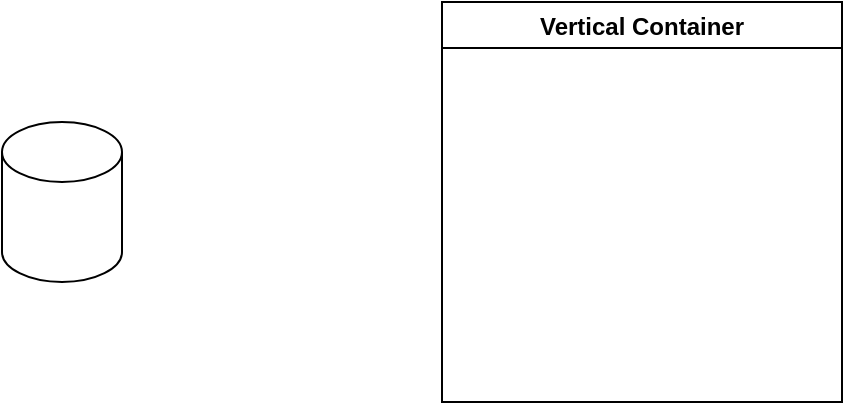 <mxfile version="14.9.2" type="github">
  <diagram id="OJPvsWOSNtd5hfVKmp69" name="Page-1">
    <mxGraphModel dx="1426" dy="794" grid="1" gridSize="10" guides="1" tooltips="1" connect="1" arrows="1" fold="1" page="1" pageScale="1" pageWidth="827" pageHeight="1169" math="0" shadow="0">
      <root>
        <mxCell id="0" />
        <mxCell id="1" parent="0" />
        <mxCell id="GgKX9jksrGjFBrsgbLyw-6" value="" style="shape=cylinder3;whiteSpace=wrap;html=1;boundedLbl=1;backgroundOutline=1;size=15;" vertex="1" parent="1">
          <mxGeometry x="200" y="240" width="60" height="80" as="geometry" />
        </mxCell>
        <mxCell id="GgKX9jksrGjFBrsgbLyw-7" value="Vertical Container" style="swimlane;" vertex="1" parent="1">
          <mxGeometry x="420" y="180" width="200" height="200" as="geometry" />
        </mxCell>
      </root>
    </mxGraphModel>
  </diagram>
</mxfile>
